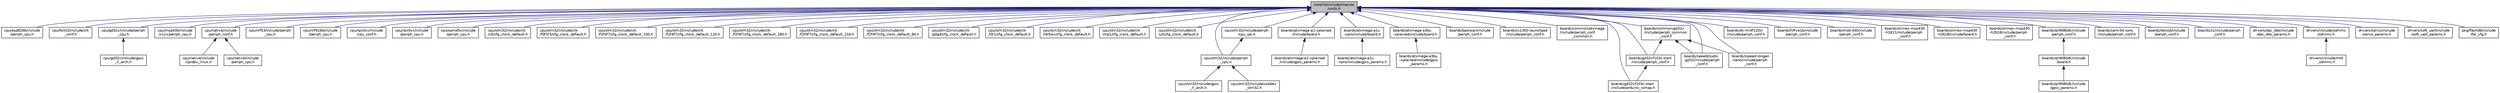 digraph "core/lib/include/macros/units.h"
{
 // LATEX_PDF_SIZE
  edge [fontname="Helvetica",fontsize="10",labelfontname="Helvetica",labelfontsize="10"];
  node [fontname="Helvetica",fontsize="10",shape=record];
  Node1 [label="core/lib/include/macros\l/units.h",height=0.2,width=0.4,color="black", fillcolor="grey75", style="filled", fontcolor="black",tooltip="Unit helper macros."];
  Node1 -> Node2 [dir="back",color="midnightblue",fontsize="10",style="solid",fontname="Helvetica"];
  Node2 [label="cpu/esp8266/include\l/periph_cpu.h",height=0.2,width=0.4,color="black", fillcolor="white", style="filled",URL="$esp8266_2include_2periph__cpu_8h.html",tooltip="CPU specific definitions and functions for peripheral handling."];
  Node1 -> Node3 [dir="back",color="midnightblue",fontsize="10",style="solid",fontname="Helvetica"];
  Node3 [label="cpu/fe310/include/clk\l_conf.h",height=0.2,width=0.4,color="black", fillcolor="white", style="filled",URL="$fe310_2include_2clk__conf_8h.html",tooltip="Clock configuration for the FE310 cpu."];
  Node1 -> Node4 [dir="back",color="midnightblue",fontsize="10",style="solid",fontname="Helvetica"];
  Node4 [label="cpu/gd32v/include/periph\l_cpu.h",height=0.2,width=0.4,color="black", fillcolor="white", style="filled",URL="$gd32v_2include_2periph__cpu_8h.html",tooltip="CPU specific definitions for internal peripheral handling."];
  Node4 -> Node5 [dir="back",color="midnightblue",fontsize="10",style="solid",fontname="Helvetica"];
  Node5 [label="cpu/gd32v/include/gpio\l_ll_arch.h",height=0.2,width=0.4,color="black", fillcolor="white", style="filled",URL="$gd32v_2include_2gpio__ll__arch_8h.html",tooltip="GPIO Low-level API implementation for the GD32V GPIO peripheral."];
  Node1 -> Node6 [dir="back",color="midnightblue",fontsize="10",style="solid",fontname="Helvetica"];
  Node6 [label="cpu/msp430/include\l/x1xx/periph_cpu.h",height=0.2,width=0.4,color="black", fillcolor="white", style="filled",URL="$msp430_2include_2x1xx_2periph__cpu_8h.html",tooltip="CPU specific definitions for internal peripheral handling."];
  Node1 -> Node7 [dir="back",color="midnightblue",fontsize="10",style="solid",fontname="Helvetica"];
  Node7 [label="cpu/native/include\l/periph_conf.h",height=0.2,width=0.4,color="black", fillcolor="white", style="filled",URL="$cpu_2native_2include_2periph__conf_8h.html",tooltip="Native CPU peripheral configuration."];
  Node7 -> Node8 [dir="back",color="midnightblue",fontsize="10",style="solid",fontname="Helvetica"];
  Node8 [label="cpu/native/include\l/periph_cpu.h",height=0.2,width=0.4,color="black", fillcolor="white", style="filled",URL="$native_2include_2periph__cpu_8h.html",tooltip="CPU specific definitions for internal peripheral handling."];
  Node7 -> Node9 [dir="back",color="midnightblue",fontsize="10",style="solid",fontname="Helvetica"];
  Node9 [label="cpu/native/include\l/spidev_linux.h",height=0.2,width=0.4,color="black", fillcolor="white", style="filled",URL="$spidev__linux_8h.html",tooltip="Implementation of SPI access from Linux User Space."];
  Node1 -> Node10 [dir="back",color="midnightblue",fontsize="10",style="solid",fontname="Helvetica"];
  Node10 [label="cpu/nrf53/include/periph\l_cpu.h",height=0.2,width=0.4,color="black", fillcolor="white", style="filled",URL="$nrf53_2include_2periph__cpu_8h.html",tooltip="nRF5340 specific definitions for handling peripherals"];
  Node1 -> Node11 [dir="back",color="midnightblue",fontsize="10",style="solid",fontname="Helvetica"];
  Node11 [label="cpu/nrf9160/include\l/periph_cpu.h",height=0.2,width=0.4,color="black", fillcolor="white", style="filled",URL="$nrf9160_2include_2periph__cpu_8h.html",tooltip="nRF9160 specific definitions for handling peripherals"];
  Node1 -> Node12 [dir="back",color="midnightblue",fontsize="10",style="solid",fontname="Helvetica"];
  Node12 [label="cpu/rpx0xx/include\l/cpu_conf.h",height=0.2,width=0.4,color="black", fillcolor="white", style="filled",URL="$rpx0xx_2include_2cpu__conf_8h.html",tooltip="Implementation specific CPU configuration options."];
  Node1 -> Node13 [dir="back",color="midnightblue",fontsize="10",style="solid",fontname="Helvetica"];
  Node13 [label="cpu/rpx0xx/include\l/periph_cpu.h",height=0.2,width=0.4,color="black", fillcolor="white", style="filled",URL="$rpx0xx_2include_2periph__cpu_8h.html",tooltip="RP2040 specific definitions for handling peripherals."];
  Node1 -> Node14 [dir="back",color="midnightblue",fontsize="10",style="solid",fontname="Helvetica"];
  Node14 [label="cpu/samd5x/include\l/periph_cpu.h",height=0.2,width=0.4,color="black", fillcolor="white", style="filled",URL="$samd5x_2include_2periph__cpu_8h.html",tooltip="CPU specific definitions for internal peripheral handling."];
  Node1 -> Node15 [dir="back",color="midnightblue",fontsize="10",style="solid",fontname="Helvetica"];
  Node15 [label="cpu/stm32/include/clk\l/c0/cfg_clock_default.h",height=0.2,width=0.4,color="black", fillcolor="white", style="filled",URL="$cpu_2stm32_2include_2clk_2c0_2cfg__clock__default_8h.html",tooltip="Configure STM32C0 clock."];
  Node1 -> Node16 [dir="back",color="midnightblue",fontsize="10",style="solid",fontname="Helvetica"];
  Node16 [label="cpu/stm32/include/clk\l/f0f1f3/cfg_clock_default.h",height=0.2,width=0.4,color="black", fillcolor="white", style="filled",URL="$cpu_2stm32_2include_2clk_2f0f1f3_2cfg__clock__default_8h.html",tooltip="Default clock configuration for STM32F0/F1/F3."];
  Node1 -> Node17 [dir="back",color="midnightblue",fontsize="10",style="solid",fontname="Helvetica"];
  Node17 [label="cpu/stm32/include/clk\l/f2f4f7/cfg_clock_default_100.h",height=0.2,width=0.4,color="black", fillcolor="white", style="filled",URL="$cfg__clock__default__100_8h.html",tooltip="Default STM32F4 clock configuration for 100MHz boards."];
  Node1 -> Node18 [dir="back",color="midnightblue",fontsize="10",style="solid",fontname="Helvetica"];
  Node18 [label="cpu/stm32/include/clk\l/f2f4f7/cfg_clock_default_120.h",height=0.2,width=0.4,color="black", fillcolor="white", style="filled",URL="$cfg__clock__default__120_8h.html",tooltip="Default STM32F2/4/7 clock configuration for 120MHz boards."];
  Node1 -> Node19 [dir="back",color="midnightblue",fontsize="10",style="solid",fontname="Helvetica"];
  Node19 [label="cpu/stm32/include/clk\l/f2f4f7/cfg_clock_default_180.h",height=0.2,width=0.4,color="black", fillcolor="white", style="filled",URL="$cfg__clock__default__180_8h.html",tooltip="Default STM32F4 clock configuration for 180MHz boards."];
  Node1 -> Node20 [dir="back",color="midnightblue",fontsize="10",style="solid",fontname="Helvetica"];
  Node20 [label="cpu/stm32/include/clk\l/f2f4f7/cfg_clock_default_216.h",height=0.2,width=0.4,color="black", fillcolor="white", style="filled",URL="$cfg__clock__default__216_8h.html",tooltip="Default STM32F7 clock configuration for 216MHz boards."];
  Node1 -> Node21 [dir="back",color="midnightblue",fontsize="10",style="solid",fontname="Helvetica"];
  Node21 [label="cpu/stm32/include/clk\l/f2f4f7/cfg_clock_default_84.h",height=0.2,width=0.4,color="black", fillcolor="white", style="filled",URL="$cfg__clock__default__84_8h.html",tooltip="Default STM32F4 clock configuration for 84MHz boards."];
  Node1 -> Node22 [dir="back",color="midnightblue",fontsize="10",style="solid",fontname="Helvetica"];
  Node22 [label="cpu/stm32/include/clk\l/g0g4/cfg_clock_default.h",height=0.2,width=0.4,color="black", fillcolor="white", style="filled",URL="$cpu_2stm32_2include_2clk_2g0g4_2cfg__clock__default_8h.html",tooltip="Configure STM32G0/G4 clock."];
  Node1 -> Node23 [dir="back",color="midnightblue",fontsize="10",style="solid",fontname="Helvetica"];
  Node23 [label="cpu/stm32/include/clk\l/l0l1/cfg_clock_default.h",height=0.2,width=0.4,color="black", fillcolor="white", style="filled",URL="$cpu_2stm32_2include_2clk_2l0l1_2cfg__clock__default_8h.html",tooltip="Default STM32L0/STM32L1 clock configuration."];
  Node1 -> Node24 [dir="back",color="midnightblue",fontsize="10",style="solid",fontname="Helvetica"];
  Node24 [label="cpu/stm32/include/clk\l/l4l5wx/cfg_clock_default.h",height=0.2,width=0.4,color="black", fillcolor="white", style="filled",URL="$cpu_2stm32_2include_2clk_2l4l5wx_2cfg__clock__default_8h.html",tooltip="Default STM32L4 clock configuration."];
  Node1 -> Node25 [dir="back",color="midnightblue",fontsize="10",style="solid",fontname="Helvetica"];
  Node25 [label="cpu/stm32/include/clk\l/mp1/cfg_clock_default.h",height=0.2,width=0.4,color="black", fillcolor="white", style="filled",URL="$cpu_2stm32_2include_2clk_2mp1_2cfg__clock__default_8h.html",tooltip="Main header for STM32MP1 clock configuration."];
  Node1 -> Node26 [dir="back",color="midnightblue",fontsize="10",style="solid",fontname="Helvetica"];
  Node26 [label="cpu/stm32/include/clk\l/u5/cfg_clock_default.h",height=0.2,width=0.4,color="black", fillcolor="white", style="filled",URL="$cpu_2stm32_2include_2clk_2u5_2cfg__clock__default_8h.html",tooltip="Default STM32U5 clock configuration."];
  Node1 -> Node27 [dir="back",color="midnightblue",fontsize="10",style="solid",fontname="Helvetica"];
  Node27 [label="cpu/stm32/include/periph\l/cpu_spi.h",height=0.2,width=0.4,color="black", fillcolor="white", style="filled",URL="$cpu__spi_8h.html",tooltip="SPI CPU specific definitions for the STM32 family."];
  Node27 -> Node28 [dir="back",color="midnightblue",fontsize="10",style="solid",fontname="Helvetica"];
  Node28 [label="cpu/stm32/include/periph\l_cpu.h",height=0.2,width=0.4,color="black", fillcolor="white", style="filled",URL="$stm32_2include_2periph__cpu_8h.html",tooltip="Shared CPU specific definitions for the STM32 family."];
  Node28 -> Node29 [dir="back",color="midnightblue",fontsize="10",style="solid",fontname="Helvetica"];
  Node29 [label="cpu/stm32/include/gpio\l_ll_arch.h",height=0.2,width=0.4,color="black", fillcolor="white", style="filled",URL="$stm32_2include_2gpio__ll__arch_8h.html",tooltip="CPU specific part of the Peripheral GPIO Low-Level API."];
  Node28 -> Node30 [dir="back",color="midnightblue",fontsize="10",style="solid",fontname="Helvetica"];
  Node30 [label="cpu/stm32/include/usbdev\l_stm32.h",height=0.2,width=0.4,color="black", fillcolor="white", style="filled",URL="$usbdev__stm32_8h.html",tooltip="USB interface functions for the stm32 OTG FS/HS class devices."];
  Node1 -> Node28 [dir="back",color="midnightblue",fontsize="10",style="solid",fontname="Helvetica"];
  Node1 -> Node31 [dir="back",color="midnightblue",fontsize="10",style="solid",fontname="Helvetica"];
  Node31 [label="boards/atxmega-a1-xplained\l/include/board.h",height=0.2,width=0.4,color="black", fillcolor="white", style="filled",URL="$atxmega-a1-xplained_2include_2board_8h.html",tooltip="Board specific definitions for the ATxmegaA1 Xplained board."];
  Node31 -> Node32 [dir="back",color="midnightblue",fontsize="10",style="solid",fontname="Helvetica"];
  Node32 [label="boards/atxmega-a1-xplained\l/include/gpio_params.h",height=0.2,width=0.4,color="black", fillcolor="white", style="filled",URL="$atxmega-a1-xplained_2include_2gpio__params_8h.html",tooltip="Configuration of SAUL mapped GPIO pins."];
  Node1 -> Node33 [dir="back",color="midnightblue",fontsize="10",style="solid",fontname="Helvetica"];
  Node33 [label="boards/atxmega-a1u\l-xpro/include/board.h",height=0.2,width=0.4,color="black", fillcolor="white", style="filled",URL="$atxmega-a1u-xpro_2include_2board_8h.html",tooltip="Board specific definitions for the ATxmegaA1U Xplained Pro board."];
  Node33 -> Node34 [dir="back",color="midnightblue",fontsize="10",style="solid",fontname="Helvetica"];
  Node34 [label="boards/atxmega-a1u\l-xpro/include/gpio_params.h",height=0.2,width=0.4,color="black", fillcolor="white", style="filled",URL="$atxmega-a1u-xpro_2include_2gpio__params_8h.html",tooltip="Configuration of SAUL mapped GPIO pins."];
  Node1 -> Node35 [dir="back",color="midnightblue",fontsize="10",style="solid",fontname="Helvetica"];
  Node35 [label="boards/atxmega-a3bu\l-xplained/include/board.h",height=0.2,width=0.4,color="black", fillcolor="white", style="filled",URL="$atxmega-a3bu-xplained_2include_2board_8h.html",tooltip="Board specific definitions for the ATxmegaA3BU Xplained board."];
  Node35 -> Node36 [dir="back",color="midnightblue",fontsize="10",style="solid",fontname="Helvetica"];
  Node36 [label="boards/atxmega-a3bu\l-xplained/include/gpio\l_params.h",height=0.2,width=0.4,color="black", fillcolor="white", style="filled",URL="$atxmega-a3bu-xplained_2include_2gpio__params_8h.html",tooltip="Configuration of SAUL mapped GPIO pins."];
  Node1 -> Node37 [dir="back",color="midnightblue",fontsize="10",style="solid",fontname="Helvetica"];
  Node37 [label="boards/bastwan/include\l/periph_conf.h",height=0.2,width=0.4,color="black", fillcolor="white", style="filled",URL="$boards_2bastwan_2include_2periph__conf_8h.html",tooltip="Peripheral MCU configuration for the bastwan board."];
  Node1 -> Node38 [dir="back",color="midnightblue",fontsize="10",style="solid",fontname="Helvetica"];
  Node38 [label="boards/cc1350-launchpad\l/include/periph_conf.h",height=0.2,width=0.4,color="black", fillcolor="white", style="filled",URL="$boards_2cc1350-launchpad_2include_2periph__conf_8h.html",tooltip="Peripheral MCU configuration for TI CC1350 LaunchPad."];
  Node1 -> Node39 [dir="back",color="midnightblue",fontsize="10",style="solid",fontname="Helvetica"];
  Node39 [label="boards/common/atxmega\l/include/periph_conf\l_common.h",height=0.2,width=0.4,color="black", fillcolor="white", style="filled",URL="$atxmega_2include_2periph__conf__common_8h.html",tooltip="Common configuration of MCU periphery for ATxmega boards."];
  Node1 -> Node40 [dir="back",color="midnightblue",fontsize="10",style="solid",fontname="Helvetica"];
  Node40 [label="boards/common/gd32v\l/include/periph_common\l_conf.h",height=0.2,width=0.4,color="black", fillcolor="white", style="filled",URL="$periph__common__conf_8h.html",tooltip="Common peripheral configuration for GD32VF103 boards."];
  Node40 -> Node41 [dir="back",color="midnightblue",fontsize="10",style="solid",fontname="Helvetica"];
  Node41 [label="boards/gd32vf103c-start\l/include/periph_conf.h",height=0.2,width=0.4,color="black", fillcolor="white", style="filled",URL="$boards_2gd32vf103c-start_2include_2periph__conf_8h.html",tooltip="Board specific definitions for the GD32VF103C-START board."];
  Node41 -> Node42 [dir="back",color="midnightblue",fontsize="10",style="solid",fontname="Helvetica"];
  Node42 [label="boards/gd32vf103c-start\l/include/arduino_iomap.h",height=0.2,width=0.4,color="black", fillcolor="white", style="filled",URL="$gd32vf103c-start_2include_2arduino__iomap_8h.html",tooltip="Mapping from MCU pins to Arduino pins."];
  Node40 -> Node43 [dir="back",color="midnightblue",fontsize="10",style="solid",fontname="Helvetica"];
  Node43 [label="boards/seeedstudio\l-gd32/include/periph\l_conf.h",height=0.2,width=0.4,color="black", fillcolor="white", style="filled",URL="$boards_2seeedstudio-gd32_2include_2periph__conf_8h.html",tooltip="Board specific definitions for the SeeedStudio GD32 RISC-V board."];
  Node40 -> Node44 [dir="back",color="midnightblue",fontsize="10",style="solid",fontname="Helvetica"];
  Node44 [label="boards/sipeed-longan\l-nano/include/periph\l_conf.h",height=0.2,width=0.4,color="black", fillcolor="white", style="filled",URL="$boards_2sipeed-longan-nano_2include_2periph__conf_8h.html",tooltip="Board specific definitions for the Sipeed Longan Nano board."];
  Node1 -> Node45 [dir="back",color="midnightblue",fontsize="10",style="solid",fontname="Helvetica"];
  Node45 [label="boards/ek-lm4f120xl\l/include/periph_conf.h",height=0.2,width=0.4,color="black", fillcolor="white", style="filled",URL="$boards_2ek-lm4f120xl_2include_2periph__conf_8h.html",tooltip=" "];
  Node1 -> Node42 [dir="back",color="midnightblue",fontsize="10",style="solid",fontname="Helvetica"];
  Node1 -> Node41 [dir="back",color="midnightblue",fontsize="10",style="solid",fontname="Helvetica"];
  Node1 -> Node46 [dir="back",color="midnightblue",fontsize="10",style="solid",fontname="Helvetica"];
  Node46 [label="boards/hifive1b/include\l/periph_conf.h",height=0.2,width=0.4,color="black", fillcolor="white", style="filled",URL="$boards_2hifive1b_2include_2periph__conf_8h.html",tooltip="Peripheral specific definitions for the HiFive1b RISC-V board."];
  Node1 -> Node47 [dir="back",color="midnightblue",fontsize="10",style="solid",fontname="Helvetica"];
  Node47 [label="boards/msb-430/include\l/periph_conf.h",height=0.2,width=0.4,color="black", fillcolor="white", style="filled",URL="$boards_2msb-430_2include_2periph__conf_8h.html",tooltip="MSB-430 peripheral configuration."];
  Node1 -> Node48 [dir="back",color="midnightblue",fontsize="10",style="solid",fontname="Helvetica"];
  Node48 [label="boards/olimex-msp430\l-h1611/include/periph\l_conf.h",height=0.2,width=0.4,color="black", fillcolor="white", style="filled",URL="$boards_2olimex-msp430-h1611_2include_2periph__conf_8h.html",tooltip="Olimex-MSP430-H1611 peripheral configuration."];
  Node1 -> Node49 [dir="back",color="midnightblue",fontsize="10",style="solid",fontname="Helvetica"];
  Node49 [label="boards/olimex-msp430\l-h2618/include/board.h",height=0.2,width=0.4,color="black", fillcolor="white", style="filled",URL="$olimex-msp430-h2618_2include_2board_8h.html",tooltip="Basic definitions for the Olimex MSP430-H2618 board."];
  Node1 -> Node50 [dir="back",color="midnightblue",fontsize="10",style="solid",fontname="Helvetica"];
  Node50 [label="boards/olimex-msp430\l-h2618/include/periph\l_conf.h",height=0.2,width=0.4,color="black", fillcolor="white", style="filled",URL="$boards_2olimex-msp430-h2618_2include_2periph__conf_8h.html",tooltip="Olimex-MSP430-H2618 peripheral configuration."];
  Node1 -> Node51 [dir="back",color="midnightblue",fontsize="10",style="solid",fontname="Helvetica"];
  Node51 [label="boards/qn9080dk/include\l/periph_conf.h",height=0.2,width=0.4,color="black", fillcolor="white", style="filled",URL="$boards_2qn9080dk_2include_2periph__conf_8h.html",tooltip="Configuration of CPU peripherals for QN9080DK base board board."];
  Node51 -> Node52 [dir="back",color="midnightblue",fontsize="10",style="solid",fontname="Helvetica"];
  Node52 [label="boards/qn9080dk/include\l/board.h",height=0.2,width=0.4,color="black", fillcolor="white", style="filled",URL="$qn9080dk_2include_2board_8h.html",tooltip="Board specific definitions for the QN9080DK base board."];
  Node52 -> Node53 [dir="back",color="midnightblue",fontsize="10",style="solid",fontname="Helvetica"];
  Node53 [label="boards/qn9080dk/include\l/gpio_params.h",height=0.2,width=0.4,color="black", fillcolor="white", style="filled",URL="$qn9080dk_2include_2gpio__params_8h.html",tooltip="Board specific configuration of direct mapped GPIOs."];
  Node1 -> Node54 [dir="back",color="midnightblue",fontsize="10",style="solid",fontname="Helvetica"];
  Node54 [label="boards/samr34-xpro\l/include/periph_conf.h",height=0.2,width=0.4,color="black", fillcolor="white", style="filled",URL="$boards_2samr34-xpro_2include_2periph__conf_8h.html",tooltip="Peripheral MCU configuration for the Microchip SAM R34 Xplained Pro board."];
  Node1 -> Node43 [dir="back",color="midnightblue",fontsize="10",style="solid",fontname="Helvetica"];
  Node1 -> Node44 [dir="back",color="midnightblue",fontsize="10",style="solid",fontname="Helvetica"];
  Node1 -> Node55 [dir="back",color="midnightblue",fontsize="10",style="solid",fontname="Helvetica"];
  Node55 [label="boards/telosb/include\l/periph_conf.h",height=0.2,width=0.4,color="black", fillcolor="white", style="filled",URL="$boards_2telosb_2include_2periph__conf_8h.html",tooltip="TelosB peripheral configuration."];
  Node1 -> Node56 [dir="back",color="midnightblue",fontsize="10",style="solid",fontname="Helvetica"];
  Node56 [label="boards/z1/include/periph\l_conf.h",height=0.2,width=0.4,color="black", fillcolor="white", style="filled",URL="$boards_2z1_2include_2periph__conf_8h.html",tooltip="Zolertia Z1 peripheral configuration."];
  Node1 -> Node57 [dir="back",color="midnightblue",fontsize="10",style="solid",fontname="Helvetica"];
  Node57 [label="drivers/dac_dds/include\l/dac_dds_params.h",height=0.2,width=0.4,color="black", fillcolor="white", style="filled",URL="$dac__dds__params_8h.html",tooltip="Default configuration for the DAC DDS driver."];
  Node1 -> Node58 [dir="back",color="midnightblue",fontsize="10",style="solid",fontname="Helvetica"];
  Node58 [label="drivers/include/sdmmc\l/sdmmc.h",height=0.2,width=0.4,color="black", fillcolor="white", style="filled",URL="$sdmmc_8h.html",tooltip="SDIO/SD/MMC device API using a low-level peripheral driver."];
  Node58 -> Node59 [dir="back",color="midnightblue",fontsize="10",style="solid",fontname="Helvetica"];
  Node59 [label="drivers/include/mtd\l_sdmmc.h",height=0.2,width=0.4,color="black", fillcolor="white", style="filled",URL="$mtd__sdmmc_8h.html",tooltip="Interface definition for the mtd_sdmmc driver."];
  Node1 -> Node60 [dir="back",color="midnightblue",fontsize="10",style="solid",fontname="Helvetica"];
  Node60 [label="drivers/servo/include\l/servo_params.h",height=0.2,width=0.4,color="black", fillcolor="white", style="filled",URL="$servo__params_8h.html",tooltip="Default configuration for servo devices."];
  Node1 -> Node61 [dir="back",color="midnightblue",fontsize="10",style="solid",fontname="Helvetica"];
  Node61 [label="drivers/soft_uart/include\l/soft_uart_params.h",height=0.2,width=0.4,color="black", fillcolor="white", style="filled",URL="$soft__uart__params_8h.html",tooltip="Software UART configuration."];
  Node1 -> Node62 [dir="back",color="midnightblue",fontsize="10",style="solid",fontname="Helvetica"];
  Node62 [label="pkg/flashdb/include\l/fal_cfg.h",height=0.2,width=0.4,color="black", fillcolor="white", style="filled",URL="$fal__cfg_8h.html",tooltip="Flash Abstraction Layer partition configuration."];
}
